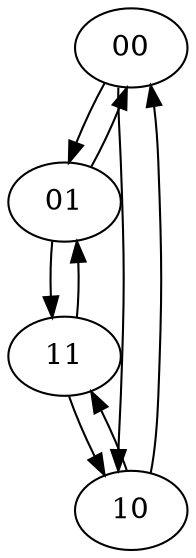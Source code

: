 digraph dsgraph {
	node [label="\N"];
	graph [bb="0,0,86,260"];
	00 [pos="59,241", width="0.75", height="0.52778"];
	01 [pos="27,167", width="0.75", height="0.52778"];
	10 [pos="59,19", width="0.75", height="0.52778"];
	11 [pos="27,93", width="0.75", height="0.52778"];
	01 -> 00 [index=1, pos="e,56.747,221.94 39.986,183.73 44.555,192.15 49.359,202.61 53.177,212.28"];
	00 -> 01 [index=1, pos="e,29.258,186.07 45.978,224.21 41.419,215.79 36.629,205.36 32.821,195.72"];
	11 -> 10 [index=1, pos="e,46.014,35.725 29.253,73.943 32.269,65.079 36.727,54.401 41.364,44.826"];
	10 -> 11 [index=1, pos="e,40.022,76.208 56.742,38.073 53.731,46.919 49.287,57.566 44.661,67.123"];
	00 -> 10 [index=2, pos="e,52.786,37.566 52.786,222.43 52.571,211.78 53.559,198.15 54,186 55.807,136.26 55.807,123.74 54,74 53.69,65.457 53.109,56.181 52.867\
,47.724"];
	10 -> 00 [index=2, pos="e,68.446,223.18 68.446,36.816 70.524,47.574 71.548,61.562 72,74 73.807,123.74 73.807,136.26 72,186 71.679,194.84 71.068,204.47 69.996\
,213.16"];
	01 -> 11 [index=2, pos="e,21.048,111.67 21.048,148.33 20.283,140.26 20.068,130.65 20.403,121.71"];
	11 -> 01 [index=2, pos="e,32.952,148.33 32.952,111.67 33.717,119.73 33.932,129.35 33.597,138.28"];
}

